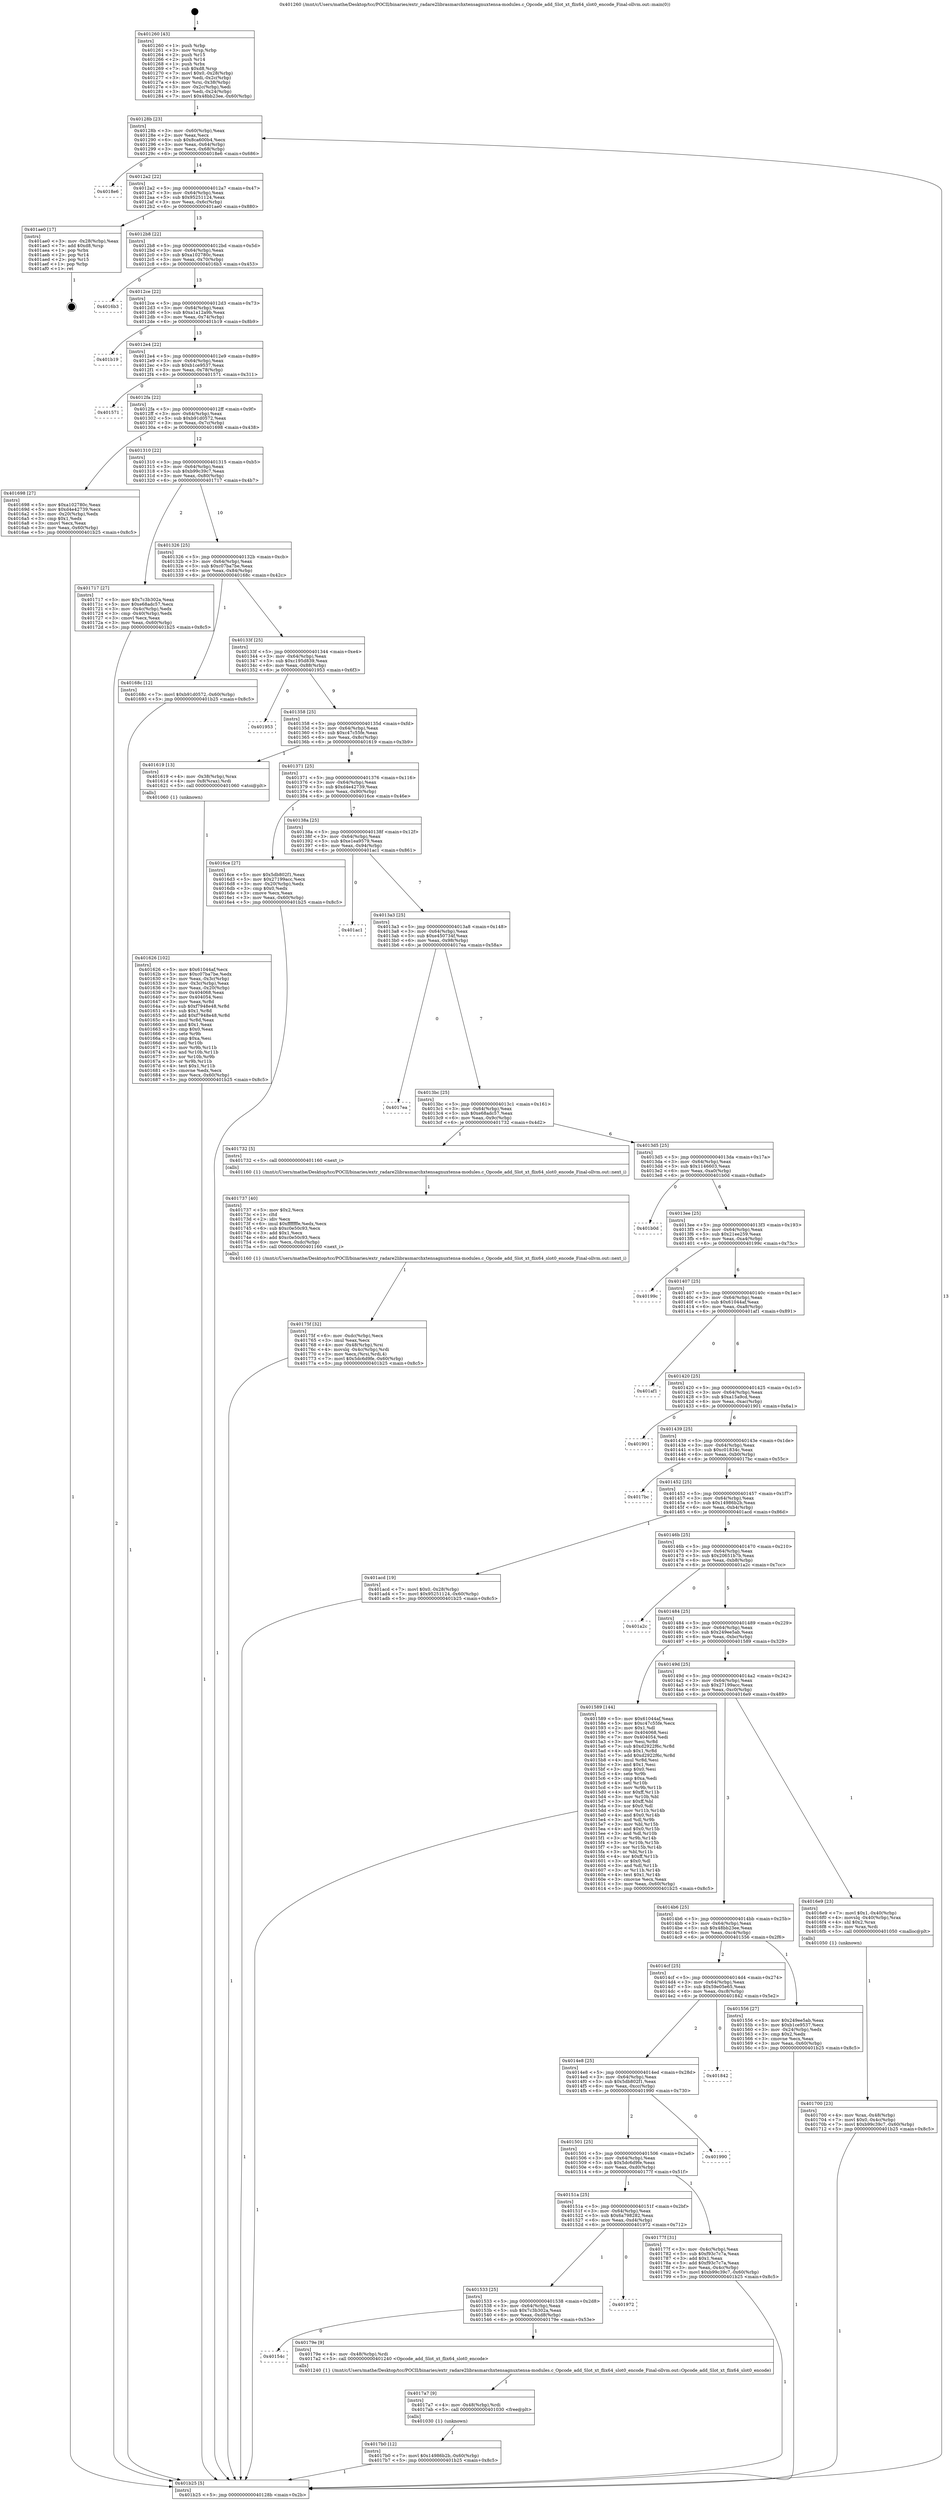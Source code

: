 digraph "0x401260" {
  label = "0x401260 (/mnt/c/Users/mathe/Desktop/tcc/POCII/binaries/extr_radare2librasmarchxtensagnuxtensa-modules.c_Opcode_add_Slot_xt_flix64_slot0_encode_Final-ollvm.out::main(0))"
  labelloc = "t"
  node[shape=record]

  Entry [label="",width=0.3,height=0.3,shape=circle,fillcolor=black,style=filled]
  "0x40128b" [label="{
     0x40128b [23]\l
     | [instrs]\l
     &nbsp;&nbsp;0x40128b \<+3\>: mov -0x60(%rbp),%eax\l
     &nbsp;&nbsp;0x40128e \<+2\>: mov %eax,%ecx\l
     &nbsp;&nbsp;0x401290 \<+6\>: sub $0x8ca600b4,%ecx\l
     &nbsp;&nbsp;0x401296 \<+3\>: mov %eax,-0x64(%rbp)\l
     &nbsp;&nbsp;0x401299 \<+3\>: mov %ecx,-0x68(%rbp)\l
     &nbsp;&nbsp;0x40129c \<+6\>: je 00000000004018e6 \<main+0x686\>\l
  }"]
  "0x4018e6" [label="{
     0x4018e6\l
  }", style=dashed]
  "0x4012a2" [label="{
     0x4012a2 [22]\l
     | [instrs]\l
     &nbsp;&nbsp;0x4012a2 \<+5\>: jmp 00000000004012a7 \<main+0x47\>\l
     &nbsp;&nbsp;0x4012a7 \<+3\>: mov -0x64(%rbp),%eax\l
     &nbsp;&nbsp;0x4012aa \<+5\>: sub $0x95251124,%eax\l
     &nbsp;&nbsp;0x4012af \<+3\>: mov %eax,-0x6c(%rbp)\l
     &nbsp;&nbsp;0x4012b2 \<+6\>: je 0000000000401ae0 \<main+0x880\>\l
  }"]
  Exit [label="",width=0.3,height=0.3,shape=circle,fillcolor=black,style=filled,peripheries=2]
  "0x401ae0" [label="{
     0x401ae0 [17]\l
     | [instrs]\l
     &nbsp;&nbsp;0x401ae0 \<+3\>: mov -0x28(%rbp),%eax\l
     &nbsp;&nbsp;0x401ae3 \<+7\>: add $0xd8,%rsp\l
     &nbsp;&nbsp;0x401aea \<+1\>: pop %rbx\l
     &nbsp;&nbsp;0x401aeb \<+2\>: pop %r14\l
     &nbsp;&nbsp;0x401aed \<+2\>: pop %r15\l
     &nbsp;&nbsp;0x401aef \<+1\>: pop %rbp\l
     &nbsp;&nbsp;0x401af0 \<+1\>: ret\l
  }"]
  "0x4012b8" [label="{
     0x4012b8 [22]\l
     | [instrs]\l
     &nbsp;&nbsp;0x4012b8 \<+5\>: jmp 00000000004012bd \<main+0x5d\>\l
     &nbsp;&nbsp;0x4012bd \<+3\>: mov -0x64(%rbp),%eax\l
     &nbsp;&nbsp;0x4012c0 \<+5\>: sub $0xa102780c,%eax\l
     &nbsp;&nbsp;0x4012c5 \<+3\>: mov %eax,-0x70(%rbp)\l
     &nbsp;&nbsp;0x4012c8 \<+6\>: je 00000000004016b3 \<main+0x453\>\l
  }"]
  "0x4017b0" [label="{
     0x4017b0 [12]\l
     | [instrs]\l
     &nbsp;&nbsp;0x4017b0 \<+7\>: movl $0x14986b2b,-0x60(%rbp)\l
     &nbsp;&nbsp;0x4017b7 \<+5\>: jmp 0000000000401b25 \<main+0x8c5\>\l
  }"]
  "0x4016b3" [label="{
     0x4016b3\l
  }", style=dashed]
  "0x4012ce" [label="{
     0x4012ce [22]\l
     | [instrs]\l
     &nbsp;&nbsp;0x4012ce \<+5\>: jmp 00000000004012d3 \<main+0x73\>\l
     &nbsp;&nbsp;0x4012d3 \<+3\>: mov -0x64(%rbp),%eax\l
     &nbsp;&nbsp;0x4012d6 \<+5\>: sub $0xa1a12a9b,%eax\l
     &nbsp;&nbsp;0x4012db \<+3\>: mov %eax,-0x74(%rbp)\l
     &nbsp;&nbsp;0x4012de \<+6\>: je 0000000000401b19 \<main+0x8b9\>\l
  }"]
  "0x4017a7" [label="{
     0x4017a7 [9]\l
     | [instrs]\l
     &nbsp;&nbsp;0x4017a7 \<+4\>: mov -0x48(%rbp),%rdi\l
     &nbsp;&nbsp;0x4017ab \<+5\>: call 0000000000401030 \<free@plt\>\l
     | [calls]\l
     &nbsp;&nbsp;0x401030 \{1\} (unknown)\l
  }"]
  "0x401b19" [label="{
     0x401b19\l
  }", style=dashed]
  "0x4012e4" [label="{
     0x4012e4 [22]\l
     | [instrs]\l
     &nbsp;&nbsp;0x4012e4 \<+5\>: jmp 00000000004012e9 \<main+0x89\>\l
     &nbsp;&nbsp;0x4012e9 \<+3\>: mov -0x64(%rbp),%eax\l
     &nbsp;&nbsp;0x4012ec \<+5\>: sub $0xb1ce9537,%eax\l
     &nbsp;&nbsp;0x4012f1 \<+3\>: mov %eax,-0x78(%rbp)\l
     &nbsp;&nbsp;0x4012f4 \<+6\>: je 0000000000401571 \<main+0x311\>\l
  }"]
  "0x40154c" [label="{
     0x40154c\l
  }", style=dashed]
  "0x401571" [label="{
     0x401571\l
  }", style=dashed]
  "0x4012fa" [label="{
     0x4012fa [22]\l
     | [instrs]\l
     &nbsp;&nbsp;0x4012fa \<+5\>: jmp 00000000004012ff \<main+0x9f\>\l
     &nbsp;&nbsp;0x4012ff \<+3\>: mov -0x64(%rbp),%eax\l
     &nbsp;&nbsp;0x401302 \<+5\>: sub $0xb91d0572,%eax\l
     &nbsp;&nbsp;0x401307 \<+3\>: mov %eax,-0x7c(%rbp)\l
     &nbsp;&nbsp;0x40130a \<+6\>: je 0000000000401698 \<main+0x438\>\l
  }"]
  "0x40179e" [label="{
     0x40179e [9]\l
     | [instrs]\l
     &nbsp;&nbsp;0x40179e \<+4\>: mov -0x48(%rbp),%rdi\l
     &nbsp;&nbsp;0x4017a2 \<+5\>: call 0000000000401240 \<Opcode_add_Slot_xt_flix64_slot0_encode\>\l
     | [calls]\l
     &nbsp;&nbsp;0x401240 \{1\} (/mnt/c/Users/mathe/Desktop/tcc/POCII/binaries/extr_radare2librasmarchxtensagnuxtensa-modules.c_Opcode_add_Slot_xt_flix64_slot0_encode_Final-ollvm.out::Opcode_add_Slot_xt_flix64_slot0_encode)\l
  }"]
  "0x401698" [label="{
     0x401698 [27]\l
     | [instrs]\l
     &nbsp;&nbsp;0x401698 \<+5\>: mov $0xa102780c,%eax\l
     &nbsp;&nbsp;0x40169d \<+5\>: mov $0xd4e42739,%ecx\l
     &nbsp;&nbsp;0x4016a2 \<+3\>: mov -0x20(%rbp),%edx\l
     &nbsp;&nbsp;0x4016a5 \<+3\>: cmp $0x1,%edx\l
     &nbsp;&nbsp;0x4016a8 \<+3\>: cmovl %ecx,%eax\l
     &nbsp;&nbsp;0x4016ab \<+3\>: mov %eax,-0x60(%rbp)\l
     &nbsp;&nbsp;0x4016ae \<+5\>: jmp 0000000000401b25 \<main+0x8c5\>\l
  }"]
  "0x401310" [label="{
     0x401310 [22]\l
     | [instrs]\l
     &nbsp;&nbsp;0x401310 \<+5\>: jmp 0000000000401315 \<main+0xb5\>\l
     &nbsp;&nbsp;0x401315 \<+3\>: mov -0x64(%rbp),%eax\l
     &nbsp;&nbsp;0x401318 \<+5\>: sub $0xb99c39c7,%eax\l
     &nbsp;&nbsp;0x40131d \<+3\>: mov %eax,-0x80(%rbp)\l
     &nbsp;&nbsp;0x401320 \<+6\>: je 0000000000401717 \<main+0x4b7\>\l
  }"]
  "0x401533" [label="{
     0x401533 [25]\l
     | [instrs]\l
     &nbsp;&nbsp;0x401533 \<+5\>: jmp 0000000000401538 \<main+0x2d8\>\l
     &nbsp;&nbsp;0x401538 \<+3\>: mov -0x64(%rbp),%eax\l
     &nbsp;&nbsp;0x40153b \<+5\>: sub $0x7c3b302a,%eax\l
     &nbsp;&nbsp;0x401540 \<+6\>: mov %eax,-0xd8(%rbp)\l
     &nbsp;&nbsp;0x401546 \<+6\>: je 000000000040179e \<main+0x53e\>\l
  }"]
  "0x401717" [label="{
     0x401717 [27]\l
     | [instrs]\l
     &nbsp;&nbsp;0x401717 \<+5\>: mov $0x7c3b302a,%eax\l
     &nbsp;&nbsp;0x40171c \<+5\>: mov $0xe68adc57,%ecx\l
     &nbsp;&nbsp;0x401721 \<+3\>: mov -0x4c(%rbp),%edx\l
     &nbsp;&nbsp;0x401724 \<+3\>: cmp -0x40(%rbp),%edx\l
     &nbsp;&nbsp;0x401727 \<+3\>: cmovl %ecx,%eax\l
     &nbsp;&nbsp;0x40172a \<+3\>: mov %eax,-0x60(%rbp)\l
     &nbsp;&nbsp;0x40172d \<+5\>: jmp 0000000000401b25 \<main+0x8c5\>\l
  }"]
  "0x401326" [label="{
     0x401326 [25]\l
     | [instrs]\l
     &nbsp;&nbsp;0x401326 \<+5\>: jmp 000000000040132b \<main+0xcb\>\l
     &nbsp;&nbsp;0x40132b \<+3\>: mov -0x64(%rbp),%eax\l
     &nbsp;&nbsp;0x40132e \<+5\>: sub $0xc07ba7be,%eax\l
     &nbsp;&nbsp;0x401333 \<+6\>: mov %eax,-0x84(%rbp)\l
     &nbsp;&nbsp;0x401339 \<+6\>: je 000000000040168c \<main+0x42c\>\l
  }"]
  "0x401972" [label="{
     0x401972\l
  }", style=dashed]
  "0x40168c" [label="{
     0x40168c [12]\l
     | [instrs]\l
     &nbsp;&nbsp;0x40168c \<+7\>: movl $0xb91d0572,-0x60(%rbp)\l
     &nbsp;&nbsp;0x401693 \<+5\>: jmp 0000000000401b25 \<main+0x8c5\>\l
  }"]
  "0x40133f" [label="{
     0x40133f [25]\l
     | [instrs]\l
     &nbsp;&nbsp;0x40133f \<+5\>: jmp 0000000000401344 \<main+0xe4\>\l
     &nbsp;&nbsp;0x401344 \<+3\>: mov -0x64(%rbp),%eax\l
     &nbsp;&nbsp;0x401347 \<+5\>: sub $0xc195d839,%eax\l
     &nbsp;&nbsp;0x40134c \<+6\>: mov %eax,-0x88(%rbp)\l
     &nbsp;&nbsp;0x401352 \<+6\>: je 0000000000401953 \<main+0x6f3\>\l
  }"]
  "0x40151a" [label="{
     0x40151a [25]\l
     | [instrs]\l
     &nbsp;&nbsp;0x40151a \<+5\>: jmp 000000000040151f \<main+0x2bf\>\l
     &nbsp;&nbsp;0x40151f \<+3\>: mov -0x64(%rbp),%eax\l
     &nbsp;&nbsp;0x401522 \<+5\>: sub $0x6a798282,%eax\l
     &nbsp;&nbsp;0x401527 \<+6\>: mov %eax,-0xd4(%rbp)\l
     &nbsp;&nbsp;0x40152d \<+6\>: je 0000000000401972 \<main+0x712\>\l
  }"]
  "0x401953" [label="{
     0x401953\l
  }", style=dashed]
  "0x401358" [label="{
     0x401358 [25]\l
     | [instrs]\l
     &nbsp;&nbsp;0x401358 \<+5\>: jmp 000000000040135d \<main+0xfd\>\l
     &nbsp;&nbsp;0x40135d \<+3\>: mov -0x64(%rbp),%eax\l
     &nbsp;&nbsp;0x401360 \<+5\>: sub $0xc47c55fe,%eax\l
     &nbsp;&nbsp;0x401365 \<+6\>: mov %eax,-0x8c(%rbp)\l
     &nbsp;&nbsp;0x40136b \<+6\>: je 0000000000401619 \<main+0x3b9\>\l
  }"]
  "0x40177f" [label="{
     0x40177f [31]\l
     | [instrs]\l
     &nbsp;&nbsp;0x40177f \<+3\>: mov -0x4c(%rbp),%eax\l
     &nbsp;&nbsp;0x401782 \<+5\>: sub $0xf93c7c7a,%eax\l
     &nbsp;&nbsp;0x401787 \<+3\>: add $0x1,%eax\l
     &nbsp;&nbsp;0x40178a \<+5\>: add $0xf93c7c7a,%eax\l
     &nbsp;&nbsp;0x40178f \<+3\>: mov %eax,-0x4c(%rbp)\l
     &nbsp;&nbsp;0x401792 \<+7\>: movl $0xb99c39c7,-0x60(%rbp)\l
     &nbsp;&nbsp;0x401799 \<+5\>: jmp 0000000000401b25 \<main+0x8c5\>\l
  }"]
  "0x401619" [label="{
     0x401619 [13]\l
     | [instrs]\l
     &nbsp;&nbsp;0x401619 \<+4\>: mov -0x38(%rbp),%rax\l
     &nbsp;&nbsp;0x40161d \<+4\>: mov 0x8(%rax),%rdi\l
     &nbsp;&nbsp;0x401621 \<+5\>: call 0000000000401060 \<atoi@plt\>\l
     | [calls]\l
     &nbsp;&nbsp;0x401060 \{1\} (unknown)\l
  }"]
  "0x401371" [label="{
     0x401371 [25]\l
     | [instrs]\l
     &nbsp;&nbsp;0x401371 \<+5\>: jmp 0000000000401376 \<main+0x116\>\l
     &nbsp;&nbsp;0x401376 \<+3\>: mov -0x64(%rbp),%eax\l
     &nbsp;&nbsp;0x401379 \<+5\>: sub $0xd4e42739,%eax\l
     &nbsp;&nbsp;0x40137e \<+6\>: mov %eax,-0x90(%rbp)\l
     &nbsp;&nbsp;0x401384 \<+6\>: je 00000000004016ce \<main+0x46e\>\l
  }"]
  "0x401501" [label="{
     0x401501 [25]\l
     | [instrs]\l
     &nbsp;&nbsp;0x401501 \<+5\>: jmp 0000000000401506 \<main+0x2a6\>\l
     &nbsp;&nbsp;0x401506 \<+3\>: mov -0x64(%rbp),%eax\l
     &nbsp;&nbsp;0x401509 \<+5\>: sub $0x5dc6d9fe,%eax\l
     &nbsp;&nbsp;0x40150e \<+6\>: mov %eax,-0xd0(%rbp)\l
     &nbsp;&nbsp;0x401514 \<+6\>: je 000000000040177f \<main+0x51f\>\l
  }"]
  "0x4016ce" [label="{
     0x4016ce [27]\l
     | [instrs]\l
     &nbsp;&nbsp;0x4016ce \<+5\>: mov $0x5db802f1,%eax\l
     &nbsp;&nbsp;0x4016d3 \<+5\>: mov $0x27199acc,%ecx\l
     &nbsp;&nbsp;0x4016d8 \<+3\>: mov -0x20(%rbp),%edx\l
     &nbsp;&nbsp;0x4016db \<+3\>: cmp $0x0,%edx\l
     &nbsp;&nbsp;0x4016de \<+3\>: cmove %ecx,%eax\l
     &nbsp;&nbsp;0x4016e1 \<+3\>: mov %eax,-0x60(%rbp)\l
     &nbsp;&nbsp;0x4016e4 \<+5\>: jmp 0000000000401b25 \<main+0x8c5\>\l
  }"]
  "0x40138a" [label="{
     0x40138a [25]\l
     | [instrs]\l
     &nbsp;&nbsp;0x40138a \<+5\>: jmp 000000000040138f \<main+0x12f\>\l
     &nbsp;&nbsp;0x40138f \<+3\>: mov -0x64(%rbp),%eax\l
     &nbsp;&nbsp;0x401392 \<+5\>: sub $0xe1ea9579,%eax\l
     &nbsp;&nbsp;0x401397 \<+6\>: mov %eax,-0x94(%rbp)\l
     &nbsp;&nbsp;0x40139d \<+6\>: je 0000000000401ac1 \<main+0x861\>\l
  }"]
  "0x401990" [label="{
     0x401990\l
  }", style=dashed]
  "0x401ac1" [label="{
     0x401ac1\l
  }", style=dashed]
  "0x4013a3" [label="{
     0x4013a3 [25]\l
     | [instrs]\l
     &nbsp;&nbsp;0x4013a3 \<+5\>: jmp 00000000004013a8 \<main+0x148\>\l
     &nbsp;&nbsp;0x4013a8 \<+3\>: mov -0x64(%rbp),%eax\l
     &nbsp;&nbsp;0x4013ab \<+5\>: sub $0xe450734f,%eax\l
     &nbsp;&nbsp;0x4013b0 \<+6\>: mov %eax,-0x98(%rbp)\l
     &nbsp;&nbsp;0x4013b6 \<+6\>: je 00000000004017ea \<main+0x58a\>\l
  }"]
  "0x4014e8" [label="{
     0x4014e8 [25]\l
     | [instrs]\l
     &nbsp;&nbsp;0x4014e8 \<+5\>: jmp 00000000004014ed \<main+0x28d\>\l
     &nbsp;&nbsp;0x4014ed \<+3\>: mov -0x64(%rbp),%eax\l
     &nbsp;&nbsp;0x4014f0 \<+5\>: sub $0x5db802f1,%eax\l
     &nbsp;&nbsp;0x4014f5 \<+6\>: mov %eax,-0xcc(%rbp)\l
     &nbsp;&nbsp;0x4014fb \<+6\>: je 0000000000401990 \<main+0x730\>\l
  }"]
  "0x4017ea" [label="{
     0x4017ea\l
  }", style=dashed]
  "0x4013bc" [label="{
     0x4013bc [25]\l
     | [instrs]\l
     &nbsp;&nbsp;0x4013bc \<+5\>: jmp 00000000004013c1 \<main+0x161\>\l
     &nbsp;&nbsp;0x4013c1 \<+3\>: mov -0x64(%rbp),%eax\l
     &nbsp;&nbsp;0x4013c4 \<+5\>: sub $0xe68adc57,%eax\l
     &nbsp;&nbsp;0x4013c9 \<+6\>: mov %eax,-0x9c(%rbp)\l
     &nbsp;&nbsp;0x4013cf \<+6\>: je 0000000000401732 \<main+0x4d2\>\l
  }"]
  "0x401842" [label="{
     0x401842\l
  }", style=dashed]
  "0x401732" [label="{
     0x401732 [5]\l
     | [instrs]\l
     &nbsp;&nbsp;0x401732 \<+5\>: call 0000000000401160 \<next_i\>\l
     | [calls]\l
     &nbsp;&nbsp;0x401160 \{1\} (/mnt/c/Users/mathe/Desktop/tcc/POCII/binaries/extr_radare2librasmarchxtensagnuxtensa-modules.c_Opcode_add_Slot_xt_flix64_slot0_encode_Final-ollvm.out::next_i)\l
  }"]
  "0x4013d5" [label="{
     0x4013d5 [25]\l
     | [instrs]\l
     &nbsp;&nbsp;0x4013d5 \<+5\>: jmp 00000000004013da \<main+0x17a\>\l
     &nbsp;&nbsp;0x4013da \<+3\>: mov -0x64(%rbp),%eax\l
     &nbsp;&nbsp;0x4013dd \<+5\>: sub $0x1146603,%eax\l
     &nbsp;&nbsp;0x4013e2 \<+6\>: mov %eax,-0xa0(%rbp)\l
     &nbsp;&nbsp;0x4013e8 \<+6\>: je 0000000000401b0d \<main+0x8ad\>\l
  }"]
  "0x40175f" [label="{
     0x40175f [32]\l
     | [instrs]\l
     &nbsp;&nbsp;0x40175f \<+6\>: mov -0xdc(%rbp),%ecx\l
     &nbsp;&nbsp;0x401765 \<+3\>: imul %eax,%ecx\l
     &nbsp;&nbsp;0x401768 \<+4\>: mov -0x48(%rbp),%rsi\l
     &nbsp;&nbsp;0x40176c \<+4\>: movslq -0x4c(%rbp),%rdi\l
     &nbsp;&nbsp;0x401770 \<+3\>: mov %ecx,(%rsi,%rdi,4)\l
     &nbsp;&nbsp;0x401773 \<+7\>: movl $0x5dc6d9fe,-0x60(%rbp)\l
     &nbsp;&nbsp;0x40177a \<+5\>: jmp 0000000000401b25 \<main+0x8c5\>\l
  }"]
  "0x401b0d" [label="{
     0x401b0d\l
  }", style=dashed]
  "0x4013ee" [label="{
     0x4013ee [25]\l
     | [instrs]\l
     &nbsp;&nbsp;0x4013ee \<+5\>: jmp 00000000004013f3 \<main+0x193\>\l
     &nbsp;&nbsp;0x4013f3 \<+3\>: mov -0x64(%rbp),%eax\l
     &nbsp;&nbsp;0x4013f6 \<+5\>: sub $0x21ee259,%eax\l
     &nbsp;&nbsp;0x4013fb \<+6\>: mov %eax,-0xa4(%rbp)\l
     &nbsp;&nbsp;0x401401 \<+6\>: je 000000000040199c \<main+0x73c\>\l
  }"]
  "0x401737" [label="{
     0x401737 [40]\l
     | [instrs]\l
     &nbsp;&nbsp;0x401737 \<+5\>: mov $0x2,%ecx\l
     &nbsp;&nbsp;0x40173c \<+1\>: cltd\l
     &nbsp;&nbsp;0x40173d \<+2\>: idiv %ecx\l
     &nbsp;&nbsp;0x40173f \<+6\>: imul $0xfffffffe,%edx,%ecx\l
     &nbsp;&nbsp;0x401745 \<+6\>: sub $0xc0e50c93,%ecx\l
     &nbsp;&nbsp;0x40174b \<+3\>: add $0x1,%ecx\l
     &nbsp;&nbsp;0x40174e \<+6\>: add $0xc0e50c93,%ecx\l
     &nbsp;&nbsp;0x401754 \<+6\>: mov %ecx,-0xdc(%rbp)\l
     &nbsp;&nbsp;0x40175a \<+5\>: call 0000000000401160 \<next_i\>\l
     | [calls]\l
     &nbsp;&nbsp;0x401160 \{1\} (/mnt/c/Users/mathe/Desktop/tcc/POCII/binaries/extr_radare2librasmarchxtensagnuxtensa-modules.c_Opcode_add_Slot_xt_flix64_slot0_encode_Final-ollvm.out::next_i)\l
  }"]
  "0x40199c" [label="{
     0x40199c\l
  }", style=dashed]
  "0x401407" [label="{
     0x401407 [25]\l
     | [instrs]\l
     &nbsp;&nbsp;0x401407 \<+5\>: jmp 000000000040140c \<main+0x1ac\>\l
     &nbsp;&nbsp;0x40140c \<+3\>: mov -0x64(%rbp),%eax\l
     &nbsp;&nbsp;0x40140f \<+5\>: sub $0x61044af,%eax\l
     &nbsp;&nbsp;0x401414 \<+6\>: mov %eax,-0xa8(%rbp)\l
     &nbsp;&nbsp;0x40141a \<+6\>: je 0000000000401af1 \<main+0x891\>\l
  }"]
  "0x401700" [label="{
     0x401700 [23]\l
     | [instrs]\l
     &nbsp;&nbsp;0x401700 \<+4\>: mov %rax,-0x48(%rbp)\l
     &nbsp;&nbsp;0x401704 \<+7\>: movl $0x0,-0x4c(%rbp)\l
     &nbsp;&nbsp;0x40170b \<+7\>: movl $0xb99c39c7,-0x60(%rbp)\l
     &nbsp;&nbsp;0x401712 \<+5\>: jmp 0000000000401b25 \<main+0x8c5\>\l
  }"]
  "0x401af1" [label="{
     0x401af1\l
  }", style=dashed]
  "0x401420" [label="{
     0x401420 [25]\l
     | [instrs]\l
     &nbsp;&nbsp;0x401420 \<+5\>: jmp 0000000000401425 \<main+0x1c5\>\l
     &nbsp;&nbsp;0x401425 \<+3\>: mov -0x64(%rbp),%eax\l
     &nbsp;&nbsp;0x401428 \<+5\>: sub $0xa15a9cd,%eax\l
     &nbsp;&nbsp;0x40142d \<+6\>: mov %eax,-0xac(%rbp)\l
     &nbsp;&nbsp;0x401433 \<+6\>: je 0000000000401901 \<main+0x6a1\>\l
  }"]
  "0x401626" [label="{
     0x401626 [102]\l
     | [instrs]\l
     &nbsp;&nbsp;0x401626 \<+5\>: mov $0x61044af,%ecx\l
     &nbsp;&nbsp;0x40162b \<+5\>: mov $0xc07ba7be,%edx\l
     &nbsp;&nbsp;0x401630 \<+3\>: mov %eax,-0x3c(%rbp)\l
     &nbsp;&nbsp;0x401633 \<+3\>: mov -0x3c(%rbp),%eax\l
     &nbsp;&nbsp;0x401636 \<+3\>: mov %eax,-0x20(%rbp)\l
     &nbsp;&nbsp;0x401639 \<+7\>: mov 0x404068,%eax\l
     &nbsp;&nbsp;0x401640 \<+7\>: mov 0x404054,%esi\l
     &nbsp;&nbsp;0x401647 \<+3\>: mov %eax,%r8d\l
     &nbsp;&nbsp;0x40164a \<+7\>: sub $0xf7948e48,%r8d\l
     &nbsp;&nbsp;0x401651 \<+4\>: sub $0x1,%r8d\l
     &nbsp;&nbsp;0x401655 \<+7\>: add $0xf7948e48,%r8d\l
     &nbsp;&nbsp;0x40165c \<+4\>: imul %r8d,%eax\l
     &nbsp;&nbsp;0x401660 \<+3\>: and $0x1,%eax\l
     &nbsp;&nbsp;0x401663 \<+3\>: cmp $0x0,%eax\l
     &nbsp;&nbsp;0x401666 \<+4\>: sete %r9b\l
     &nbsp;&nbsp;0x40166a \<+3\>: cmp $0xa,%esi\l
     &nbsp;&nbsp;0x40166d \<+4\>: setl %r10b\l
     &nbsp;&nbsp;0x401671 \<+3\>: mov %r9b,%r11b\l
     &nbsp;&nbsp;0x401674 \<+3\>: and %r10b,%r11b\l
     &nbsp;&nbsp;0x401677 \<+3\>: xor %r10b,%r9b\l
     &nbsp;&nbsp;0x40167a \<+3\>: or %r9b,%r11b\l
     &nbsp;&nbsp;0x40167d \<+4\>: test $0x1,%r11b\l
     &nbsp;&nbsp;0x401681 \<+3\>: cmovne %edx,%ecx\l
     &nbsp;&nbsp;0x401684 \<+3\>: mov %ecx,-0x60(%rbp)\l
     &nbsp;&nbsp;0x401687 \<+5\>: jmp 0000000000401b25 \<main+0x8c5\>\l
  }"]
  "0x401901" [label="{
     0x401901\l
  }", style=dashed]
  "0x401439" [label="{
     0x401439 [25]\l
     | [instrs]\l
     &nbsp;&nbsp;0x401439 \<+5\>: jmp 000000000040143e \<main+0x1de\>\l
     &nbsp;&nbsp;0x40143e \<+3\>: mov -0x64(%rbp),%eax\l
     &nbsp;&nbsp;0x401441 \<+5\>: sub $0xc01834c,%eax\l
     &nbsp;&nbsp;0x401446 \<+6\>: mov %eax,-0xb0(%rbp)\l
     &nbsp;&nbsp;0x40144c \<+6\>: je 00000000004017bc \<main+0x55c\>\l
  }"]
  "0x401260" [label="{
     0x401260 [43]\l
     | [instrs]\l
     &nbsp;&nbsp;0x401260 \<+1\>: push %rbp\l
     &nbsp;&nbsp;0x401261 \<+3\>: mov %rsp,%rbp\l
     &nbsp;&nbsp;0x401264 \<+2\>: push %r15\l
     &nbsp;&nbsp;0x401266 \<+2\>: push %r14\l
     &nbsp;&nbsp;0x401268 \<+1\>: push %rbx\l
     &nbsp;&nbsp;0x401269 \<+7\>: sub $0xd8,%rsp\l
     &nbsp;&nbsp;0x401270 \<+7\>: movl $0x0,-0x28(%rbp)\l
     &nbsp;&nbsp;0x401277 \<+3\>: mov %edi,-0x2c(%rbp)\l
     &nbsp;&nbsp;0x40127a \<+4\>: mov %rsi,-0x38(%rbp)\l
     &nbsp;&nbsp;0x40127e \<+3\>: mov -0x2c(%rbp),%edi\l
     &nbsp;&nbsp;0x401281 \<+3\>: mov %edi,-0x24(%rbp)\l
     &nbsp;&nbsp;0x401284 \<+7\>: movl $0x48bb23ee,-0x60(%rbp)\l
  }"]
  "0x4017bc" [label="{
     0x4017bc\l
  }", style=dashed]
  "0x401452" [label="{
     0x401452 [25]\l
     | [instrs]\l
     &nbsp;&nbsp;0x401452 \<+5\>: jmp 0000000000401457 \<main+0x1f7\>\l
     &nbsp;&nbsp;0x401457 \<+3\>: mov -0x64(%rbp),%eax\l
     &nbsp;&nbsp;0x40145a \<+5\>: sub $0x14986b2b,%eax\l
     &nbsp;&nbsp;0x40145f \<+6\>: mov %eax,-0xb4(%rbp)\l
     &nbsp;&nbsp;0x401465 \<+6\>: je 0000000000401acd \<main+0x86d\>\l
  }"]
  "0x401b25" [label="{
     0x401b25 [5]\l
     | [instrs]\l
     &nbsp;&nbsp;0x401b25 \<+5\>: jmp 000000000040128b \<main+0x2b\>\l
  }"]
  "0x401acd" [label="{
     0x401acd [19]\l
     | [instrs]\l
     &nbsp;&nbsp;0x401acd \<+7\>: movl $0x0,-0x28(%rbp)\l
     &nbsp;&nbsp;0x401ad4 \<+7\>: movl $0x95251124,-0x60(%rbp)\l
     &nbsp;&nbsp;0x401adb \<+5\>: jmp 0000000000401b25 \<main+0x8c5\>\l
  }"]
  "0x40146b" [label="{
     0x40146b [25]\l
     | [instrs]\l
     &nbsp;&nbsp;0x40146b \<+5\>: jmp 0000000000401470 \<main+0x210\>\l
     &nbsp;&nbsp;0x401470 \<+3\>: mov -0x64(%rbp),%eax\l
     &nbsp;&nbsp;0x401473 \<+5\>: sub $0x20651b7b,%eax\l
     &nbsp;&nbsp;0x401478 \<+6\>: mov %eax,-0xb8(%rbp)\l
     &nbsp;&nbsp;0x40147e \<+6\>: je 0000000000401a2c \<main+0x7cc\>\l
  }"]
  "0x4014cf" [label="{
     0x4014cf [25]\l
     | [instrs]\l
     &nbsp;&nbsp;0x4014cf \<+5\>: jmp 00000000004014d4 \<main+0x274\>\l
     &nbsp;&nbsp;0x4014d4 \<+3\>: mov -0x64(%rbp),%eax\l
     &nbsp;&nbsp;0x4014d7 \<+5\>: sub $0x59e05e65,%eax\l
     &nbsp;&nbsp;0x4014dc \<+6\>: mov %eax,-0xc8(%rbp)\l
     &nbsp;&nbsp;0x4014e2 \<+6\>: je 0000000000401842 \<main+0x5e2\>\l
  }"]
  "0x401a2c" [label="{
     0x401a2c\l
  }", style=dashed]
  "0x401484" [label="{
     0x401484 [25]\l
     | [instrs]\l
     &nbsp;&nbsp;0x401484 \<+5\>: jmp 0000000000401489 \<main+0x229\>\l
     &nbsp;&nbsp;0x401489 \<+3\>: mov -0x64(%rbp),%eax\l
     &nbsp;&nbsp;0x40148c \<+5\>: sub $0x249ee5ab,%eax\l
     &nbsp;&nbsp;0x401491 \<+6\>: mov %eax,-0xbc(%rbp)\l
     &nbsp;&nbsp;0x401497 \<+6\>: je 0000000000401589 \<main+0x329\>\l
  }"]
  "0x401556" [label="{
     0x401556 [27]\l
     | [instrs]\l
     &nbsp;&nbsp;0x401556 \<+5\>: mov $0x249ee5ab,%eax\l
     &nbsp;&nbsp;0x40155b \<+5\>: mov $0xb1ce9537,%ecx\l
     &nbsp;&nbsp;0x401560 \<+3\>: mov -0x24(%rbp),%edx\l
     &nbsp;&nbsp;0x401563 \<+3\>: cmp $0x2,%edx\l
     &nbsp;&nbsp;0x401566 \<+3\>: cmovne %ecx,%eax\l
     &nbsp;&nbsp;0x401569 \<+3\>: mov %eax,-0x60(%rbp)\l
     &nbsp;&nbsp;0x40156c \<+5\>: jmp 0000000000401b25 \<main+0x8c5\>\l
  }"]
  "0x401589" [label="{
     0x401589 [144]\l
     | [instrs]\l
     &nbsp;&nbsp;0x401589 \<+5\>: mov $0x61044af,%eax\l
     &nbsp;&nbsp;0x40158e \<+5\>: mov $0xc47c55fe,%ecx\l
     &nbsp;&nbsp;0x401593 \<+2\>: mov $0x1,%dl\l
     &nbsp;&nbsp;0x401595 \<+7\>: mov 0x404068,%esi\l
     &nbsp;&nbsp;0x40159c \<+7\>: mov 0x404054,%edi\l
     &nbsp;&nbsp;0x4015a3 \<+3\>: mov %esi,%r8d\l
     &nbsp;&nbsp;0x4015a6 \<+7\>: sub $0xd2922f6c,%r8d\l
     &nbsp;&nbsp;0x4015ad \<+4\>: sub $0x1,%r8d\l
     &nbsp;&nbsp;0x4015b1 \<+7\>: add $0xd2922f6c,%r8d\l
     &nbsp;&nbsp;0x4015b8 \<+4\>: imul %r8d,%esi\l
     &nbsp;&nbsp;0x4015bc \<+3\>: and $0x1,%esi\l
     &nbsp;&nbsp;0x4015bf \<+3\>: cmp $0x0,%esi\l
     &nbsp;&nbsp;0x4015c2 \<+4\>: sete %r9b\l
     &nbsp;&nbsp;0x4015c6 \<+3\>: cmp $0xa,%edi\l
     &nbsp;&nbsp;0x4015c9 \<+4\>: setl %r10b\l
     &nbsp;&nbsp;0x4015cd \<+3\>: mov %r9b,%r11b\l
     &nbsp;&nbsp;0x4015d0 \<+4\>: xor $0xff,%r11b\l
     &nbsp;&nbsp;0x4015d4 \<+3\>: mov %r10b,%bl\l
     &nbsp;&nbsp;0x4015d7 \<+3\>: xor $0xff,%bl\l
     &nbsp;&nbsp;0x4015da \<+3\>: xor $0x0,%dl\l
     &nbsp;&nbsp;0x4015dd \<+3\>: mov %r11b,%r14b\l
     &nbsp;&nbsp;0x4015e0 \<+4\>: and $0x0,%r14b\l
     &nbsp;&nbsp;0x4015e4 \<+3\>: and %dl,%r9b\l
     &nbsp;&nbsp;0x4015e7 \<+3\>: mov %bl,%r15b\l
     &nbsp;&nbsp;0x4015ea \<+4\>: and $0x0,%r15b\l
     &nbsp;&nbsp;0x4015ee \<+3\>: and %dl,%r10b\l
     &nbsp;&nbsp;0x4015f1 \<+3\>: or %r9b,%r14b\l
     &nbsp;&nbsp;0x4015f4 \<+3\>: or %r10b,%r15b\l
     &nbsp;&nbsp;0x4015f7 \<+3\>: xor %r15b,%r14b\l
     &nbsp;&nbsp;0x4015fa \<+3\>: or %bl,%r11b\l
     &nbsp;&nbsp;0x4015fd \<+4\>: xor $0xff,%r11b\l
     &nbsp;&nbsp;0x401601 \<+3\>: or $0x0,%dl\l
     &nbsp;&nbsp;0x401604 \<+3\>: and %dl,%r11b\l
     &nbsp;&nbsp;0x401607 \<+3\>: or %r11b,%r14b\l
     &nbsp;&nbsp;0x40160a \<+4\>: test $0x1,%r14b\l
     &nbsp;&nbsp;0x40160e \<+3\>: cmovne %ecx,%eax\l
     &nbsp;&nbsp;0x401611 \<+3\>: mov %eax,-0x60(%rbp)\l
     &nbsp;&nbsp;0x401614 \<+5\>: jmp 0000000000401b25 \<main+0x8c5\>\l
  }"]
  "0x40149d" [label="{
     0x40149d [25]\l
     | [instrs]\l
     &nbsp;&nbsp;0x40149d \<+5\>: jmp 00000000004014a2 \<main+0x242\>\l
     &nbsp;&nbsp;0x4014a2 \<+3\>: mov -0x64(%rbp),%eax\l
     &nbsp;&nbsp;0x4014a5 \<+5\>: sub $0x27199acc,%eax\l
     &nbsp;&nbsp;0x4014aa \<+6\>: mov %eax,-0xc0(%rbp)\l
     &nbsp;&nbsp;0x4014b0 \<+6\>: je 00000000004016e9 \<main+0x489\>\l
  }"]
  "0x4014b6" [label="{
     0x4014b6 [25]\l
     | [instrs]\l
     &nbsp;&nbsp;0x4014b6 \<+5\>: jmp 00000000004014bb \<main+0x25b\>\l
     &nbsp;&nbsp;0x4014bb \<+3\>: mov -0x64(%rbp),%eax\l
     &nbsp;&nbsp;0x4014be \<+5\>: sub $0x48bb23ee,%eax\l
     &nbsp;&nbsp;0x4014c3 \<+6\>: mov %eax,-0xc4(%rbp)\l
     &nbsp;&nbsp;0x4014c9 \<+6\>: je 0000000000401556 \<main+0x2f6\>\l
  }"]
  "0x4016e9" [label="{
     0x4016e9 [23]\l
     | [instrs]\l
     &nbsp;&nbsp;0x4016e9 \<+7\>: movl $0x1,-0x40(%rbp)\l
     &nbsp;&nbsp;0x4016f0 \<+4\>: movslq -0x40(%rbp),%rax\l
     &nbsp;&nbsp;0x4016f4 \<+4\>: shl $0x2,%rax\l
     &nbsp;&nbsp;0x4016f8 \<+3\>: mov %rax,%rdi\l
     &nbsp;&nbsp;0x4016fb \<+5\>: call 0000000000401050 \<malloc@plt\>\l
     | [calls]\l
     &nbsp;&nbsp;0x401050 \{1\} (unknown)\l
  }"]
  Entry -> "0x401260" [label=" 1"]
  "0x40128b" -> "0x4018e6" [label=" 0"]
  "0x40128b" -> "0x4012a2" [label=" 14"]
  "0x401ae0" -> Exit [label=" 1"]
  "0x4012a2" -> "0x401ae0" [label=" 1"]
  "0x4012a2" -> "0x4012b8" [label=" 13"]
  "0x401acd" -> "0x401b25" [label=" 1"]
  "0x4012b8" -> "0x4016b3" [label=" 0"]
  "0x4012b8" -> "0x4012ce" [label=" 13"]
  "0x4017b0" -> "0x401b25" [label=" 1"]
  "0x4012ce" -> "0x401b19" [label=" 0"]
  "0x4012ce" -> "0x4012e4" [label=" 13"]
  "0x4017a7" -> "0x4017b0" [label=" 1"]
  "0x4012e4" -> "0x401571" [label=" 0"]
  "0x4012e4" -> "0x4012fa" [label=" 13"]
  "0x40179e" -> "0x4017a7" [label=" 1"]
  "0x4012fa" -> "0x401698" [label=" 1"]
  "0x4012fa" -> "0x401310" [label=" 12"]
  "0x401533" -> "0x40154c" [label=" 0"]
  "0x401310" -> "0x401717" [label=" 2"]
  "0x401310" -> "0x401326" [label=" 10"]
  "0x401533" -> "0x40179e" [label=" 1"]
  "0x401326" -> "0x40168c" [label=" 1"]
  "0x401326" -> "0x40133f" [label=" 9"]
  "0x40151a" -> "0x401533" [label=" 1"]
  "0x40133f" -> "0x401953" [label=" 0"]
  "0x40133f" -> "0x401358" [label=" 9"]
  "0x40151a" -> "0x401972" [label=" 0"]
  "0x401358" -> "0x401619" [label=" 1"]
  "0x401358" -> "0x401371" [label=" 8"]
  "0x40177f" -> "0x401b25" [label=" 1"]
  "0x401371" -> "0x4016ce" [label=" 1"]
  "0x401371" -> "0x40138a" [label=" 7"]
  "0x401501" -> "0x40177f" [label=" 1"]
  "0x40138a" -> "0x401ac1" [label=" 0"]
  "0x40138a" -> "0x4013a3" [label=" 7"]
  "0x401501" -> "0x40151a" [label=" 1"]
  "0x4013a3" -> "0x4017ea" [label=" 0"]
  "0x4013a3" -> "0x4013bc" [label=" 7"]
  "0x4014e8" -> "0x401990" [label=" 0"]
  "0x4013bc" -> "0x401732" [label=" 1"]
  "0x4013bc" -> "0x4013d5" [label=" 6"]
  "0x4014e8" -> "0x401501" [label=" 2"]
  "0x4013d5" -> "0x401b0d" [label=" 0"]
  "0x4013d5" -> "0x4013ee" [label=" 6"]
  "0x4014cf" -> "0x401842" [label=" 0"]
  "0x4013ee" -> "0x40199c" [label=" 0"]
  "0x4013ee" -> "0x401407" [label=" 6"]
  "0x4014cf" -> "0x4014e8" [label=" 2"]
  "0x401407" -> "0x401af1" [label=" 0"]
  "0x401407" -> "0x401420" [label=" 6"]
  "0x40175f" -> "0x401b25" [label=" 1"]
  "0x401420" -> "0x401901" [label=" 0"]
  "0x401420" -> "0x401439" [label=" 6"]
  "0x401737" -> "0x40175f" [label=" 1"]
  "0x401439" -> "0x4017bc" [label=" 0"]
  "0x401439" -> "0x401452" [label=" 6"]
  "0x401732" -> "0x401737" [label=" 1"]
  "0x401452" -> "0x401acd" [label=" 1"]
  "0x401452" -> "0x40146b" [label=" 5"]
  "0x401717" -> "0x401b25" [label=" 2"]
  "0x40146b" -> "0x401a2c" [label=" 0"]
  "0x40146b" -> "0x401484" [label=" 5"]
  "0x401700" -> "0x401b25" [label=" 1"]
  "0x401484" -> "0x401589" [label=" 1"]
  "0x401484" -> "0x40149d" [label=" 4"]
  "0x4016e9" -> "0x401700" [label=" 1"]
  "0x40149d" -> "0x4016e9" [label=" 1"]
  "0x40149d" -> "0x4014b6" [label=" 3"]
  "0x4016ce" -> "0x401b25" [label=" 1"]
  "0x4014b6" -> "0x401556" [label=" 1"]
  "0x4014b6" -> "0x4014cf" [label=" 2"]
  "0x401556" -> "0x401b25" [label=" 1"]
  "0x401260" -> "0x40128b" [label=" 1"]
  "0x401b25" -> "0x40128b" [label=" 13"]
  "0x401589" -> "0x401b25" [label=" 1"]
  "0x401619" -> "0x401626" [label=" 1"]
  "0x401626" -> "0x401b25" [label=" 1"]
  "0x40168c" -> "0x401b25" [label=" 1"]
  "0x401698" -> "0x401b25" [label=" 1"]
}

